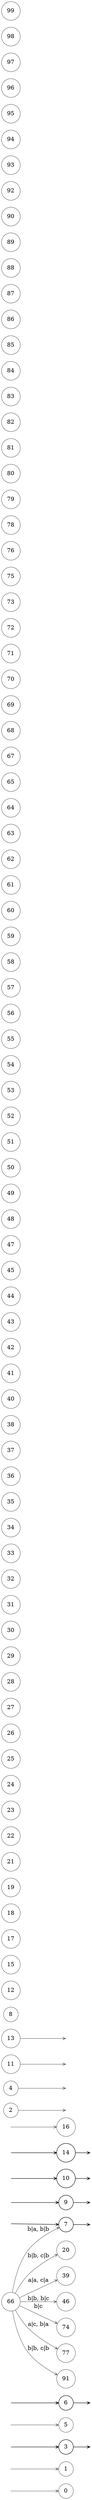 digraph
{
  vcsn_context = "lat<letterset<char_letters(abc)>, letterset<char_letters(abc)>>, b"
  rankdir = LR
  edge [arrowhead = vee, arrowsize = .6]
  {
    node [shape = point, width = 0]
    I0
    I1
    I3
    I5
    I6
    I7
    I9
    I10
    I14
    I16
    F2
    F3
    F4
    F6
    F7
    F9
    F10
    F11
    F13
    F14
  }
  {
    node [shape = circle, style = rounded, width = 0.5]
    0 [color = DimGray]
    1 [color = DimGray]
    2 [color = DimGray]
    3
    4 [color = DimGray]
    5 [color = DimGray]
    6
    7
    8 [color = DimGray]
    9
    10
    11 [color = DimGray]
    12 [color = DimGray]
    13 [color = DimGray]
    14
    15 [color = DimGray]
    16 [color = DimGray]
    17 [color = DimGray]
    18 [color = DimGray]
    19 [color = DimGray]
    20 [color = DimGray]
    21 [color = DimGray]
    22 [color = DimGray]
    23 [color = DimGray]
    24 [color = DimGray]
    25 [color = DimGray]
    26 [color = DimGray]
    27 [color = DimGray]
    28 [color = DimGray]
    29 [color = DimGray]
    30 [color = DimGray]
    31 [color = DimGray]
    32 [color = DimGray]
    33 [color = DimGray]
    34 [color = DimGray]
    35 [color = DimGray]
    36 [color = DimGray]
    37 [color = DimGray]
    38 [color = DimGray]
    39 [color = DimGray]
    40 [color = DimGray]
    41 [color = DimGray]
    42 [color = DimGray]
    43 [color = DimGray]
    44 [color = DimGray]
    45 [color = DimGray]
    46 [color = DimGray]
    47 [color = DimGray]
    48 [color = DimGray]
    49 [color = DimGray]
    50 [color = DimGray]
    51 [color = DimGray]
    52 [color = DimGray]
    53 [color = DimGray]
    54 [color = DimGray]
    55 [color = DimGray]
    56 [color = DimGray]
    57 [color = DimGray]
    58 [color = DimGray]
    59 [color = DimGray]
    60 [color = DimGray]
    61 [color = DimGray]
    62 [color = DimGray]
    63 [color = DimGray]
    64 [color = DimGray]
    65 [color = DimGray]
    66 [color = DimGray]
    67 [color = DimGray]
    68 [color = DimGray]
    69 [color = DimGray]
    70 [color = DimGray]
    71 [color = DimGray]
    72 [color = DimGray]
    73 [color = DimGray]
    74 [color = DimGray]
    75 [color = DimGray]
    76 [color = DimGray]
    77 [color = DimGray]
    78 [color = DimGray]
    79 [color = DimGray]
    80 [color = DimGray]
    81 [color = DimGray]
    82 [color = DimGray]
    83 [color = DimGray]
    84 [color = DimGray]
    85 [color = DimGray]
    86 [color = DimGray]
    87 [color = DimGray]
    88 [color = DimGray]
    89 [color = DimGray]
    90 [color = DimGray]
    91 [color = DimGray]
    92 [color = DimGray]
    93 [color = DimGray]
    94 [color = DimGray]
    95 [color = DimGray]
    96 [color = DimGray]
    97 [color = DimGray]
    98 [color = DimGray]
    99 [color = DimGray]
  }
  I0 -> 0 [color = DimGray]
  I1 -> 1 [color = DimGray]
  I3 -> 3
  I5 -> 5 [color = DimGray]
  I6 -> 6
  I7 -> 7
  I9 -> 9
  I10 -> 10
  I14 -> 14
  I16 -> 16 [color = DimGray]
  2 -> F2 [color = DimGray]
  3 -> F3
  4 -> F4 [color = DimGray]
  6 -> F6
  7 -> F7
  9 -> F9
  10 -> F10
  11 -> F11 [color = DimGray]
  13 -> F13 [color = DimGray]
  14 -> F14
  66 -> 7 [label = "b|a, b|b", color = DimGray]
  66 -> 20 [label = "b|b, c|b", color = DimGray]
  66 -> 39 [label = "a|a, c|a", color = DimGray]
  66 -> 46 [label = "b|b, b|c", color = DimGray]
  66 -> 74 [label = "b|c", color = DimGray]
  66 -> 77 [label = "a|c, b|a", color = DimGray]
  66 -> 91 [label = "b|b, c|b", color = DimGray]
}
